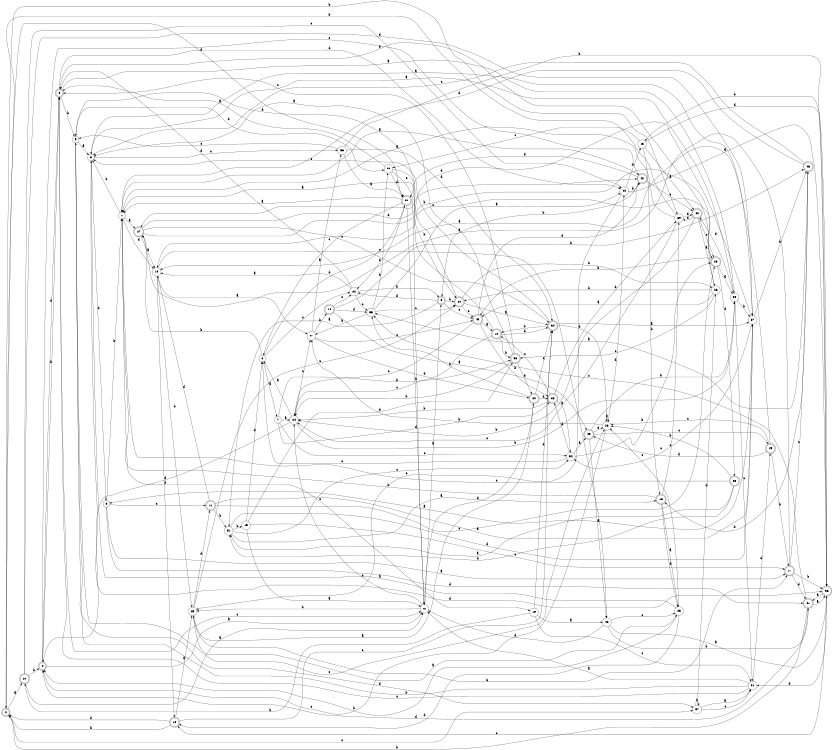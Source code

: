 digraph n47_7 {
__start0 [label="" shape="none"];

rankdir=LR;
size="8,5";

s0 [style="rounded,filled", color="black", fillcolor="white" shape="doublecircle", label="0"];
s1 [style="filled", color="black", fillcolor="white" shape="circle", label="1"];
s2 [style="filled", color="black", fillcolor="white" shape="circle", label="2"];
s3 [style="filled", color="black", fillcolor="white" shape="circle", label="3"];
s4 [style="rounded,filled", color="black", fillcolor="white" shape="doublecircle", label="4"];
s5 [style="filled", color="black", fillcolor="white" shape="circle", label="5"];
s6 [style="filled", color="black", fillcolor="white" shape="circle", label="6"];
s7 [style="filled", color="black", fillcolor="white" shape="circle", label="7"];
s8 [style="rounded,filled", color="black", fillcolor="white" shape="doublecircle", label="8"];
s9 [style="rounded,filled", color="black", fillcolor="white" shape="doublecircle", label="9"];
s10 [style="filled", color="black", fillcolor="white" shape="circle", label="10"];
s11 [style="rounded,filled", color="black", fillcolor="white" shape="doublecircle", label="11"];
s12 [style="rounded,filled", color="black", fillcolor="white" shape="doublecircle", label="12"];
s13 [style="filled", color="black", fillcolor="white" shape="circle", label="13"];
s14 [style="rounded,filled", color="black", fillcolor="white" shape="doublecircle", label="14"];
s15 [style="filled", color="black", fillcolor="white" shape="circle", label="15"];
s16 [style="rounded,filled", color="black", fillcolor="white" shape="doublecircle", label="16"];
s17 [style="rounded,filled", color="black", fillcolor="white" shape="doublecircle", label="17"];
s18 [style="rounded,filled", color="black", fillcolor="white" shape="doublecircle", label="18"];
s19 [style="filled", color="black", fillcolor="white" shape="circle", label="19"];
s20 [style="rounded,filled", color="black", fillcolor="white" shape="doublecircle", label="20"];
s21 [style="rounded,filled", color="black", fillcolor="white" shape="doublecircle", label="21"];
s22 [style="filled", color="black", fillcolor="white" shape="circle", label="22"];
s23 [style="rounded,filled", color="black", fillcolor="white" shape="doublecircle", label="23"];
s24 [style="filled", color="black", fillcolor="white" shape="circle", label="24"];
s25 [style="filled", color="black", fillcolor="white" shape="circle", label="25"];
s26 [style="filled", color="black", fillcolor="white" shape="circle", label="26"];
s27 [style="rounded,filled", color="black", fillcolor="white" shape="doublecircle", label="27"];
s28 [style="filled", color="black", fillcolor="white" shape="circle", label="28"];
s29 [style="rounded,filled", color="black", fillcolor="white" shape="doublecircle", label="29"];
s30 [style="filled", color="black", fillcolor="white" shape="circle", label="30"];
s31 [style="filled", color="black", fillcolor="white" shape="circle", label="31"];
s32 [style="rounded,filled", color="black", fillcolor="white" shape="doublecircle", label="32"];
s33 [style="rounded,filled", color="black", fillcolor="white" shape="doublecircle", label="33"];
s34 [style="rounded,filled", color="black", fillcolor="white" shape="doublecircle", label="34"];
s35 [style="filled", color="black", fillcolor="white" shape="circle", label="35"];
s36 [style="rounded,filled", color="black", fillcolor="white" shape="doublecircle", label="36"];
s37 [style="filled", color="black", fillcolor="white" shape="circle", label="37"];
s38 [style="filled", color="black", fillcolor="white" shape="circle", label="38"];
s39 [style="filled", color="black", fillcolor="white" shape="circle", label="39"];
s40 [style="rounded,filled", color="black", fillcolor="white" shape="doublecircle", label="40"];
s41 [style="filled", color="black", fillcolor="white" shape="circle", label="41"];
s42 [style="rounded,filled", color="black", fillcolor="white" shape="doublecircle", label="42"];
s43 [style="rounded,filled", color="black", fillcolor="white" shape="doublecircle", label="43"];
s44 [style="filled", color="black", fillcolor="white" shape="circle", label="44"];
s45 [style="rounded,filled", color="black", fillcolor="white" shape="doublecircle", label="45"];
s46 [style="rounded,filled", color="black", fillcolor="white" shape="doublecircle", label="46"];
s47 [style="filled", color="black", fillcolor="white" shape="circle", label="47"];
s48 [style="filled", color="black", fillcolor="white" shape="circle", label="48"];
s49 [style="rounded,filled", color="black", fillcolor="white" shape="doublecircle", label="49"];
s50 [style="rounded,filled", color="black", fillcolor="white" shape="doublecircle", label="50"];
s51 [style="filled", color="black", fillcolor="white" shape="circle", label="51"];
s52 [style="rounded,filled", color="black", fillcolor="white" shape="doublecircle", label="52"];
s53 [style="rounded,filled", color="black", fillcolor="white" shape="doublecircle", label="53"];
s54 [style="filled", color="black", fillcolor="white" shape="circle", label="54"];
s55 [style="filled", color="black", fillcolor="white" shape="circle", label="55"];
s56 [style="filled", color="black", fillcolor="white" shape="circle", label="56"];
s57 [style="filled", color="black", fillcolor="white" shape="circle", label="57"];
s0 -> s29 [label="a"];
s0 -> s39 [label="b"];
s0 -> s57 [label="c"];
s0 -> s52 [label="d"];
s1 -> s27 [label="a"];
s1 -> s3 [label="b"];
s1 -> s19 [label="c"];
s1 -> s10 [label="d"];
s2 -> s7 [label="a"];
s2 -> s27 [label="b"];
s2 -> s22 [label="c"];
s2 -> s52 [label="d"];
s3 -> s37 [label="a"];
s3 -> s6 [label="b"];
s3 -> s56 [label="c"];
s3 -> s36 [label="d"];
s4 -> s41 [label="a"];
s4 -> s8 [label="b"];
s4 -> s42 [label="c"];
s4 -> s8 [label="d"];
s5 -> s3 [label="a"];
s5 -> s38 [label="b"];
s5 -> s28 [label="c"];
s5 -> s57 [label="d"];
s6 -> s17 [label="a"];
s6 -> s1 [label="b"];
s6 -> s11 [label="c"];
s6 -> s21 [label="d"];
s7 -> s24 [label="a"];
s7 -> s53 [label="b"];
s7 -> s54 [label="c"];
s7 -> s32 [label="d"];
s8 -> s30 [label="a"];
s8 -> s5 [label="b"];
s8 -> s41 [label="c"];
s8 -> s44 [label="d"];
s9 -> s51 [label="a"];
s9 -> s50 [label="b"];
s9 -> s43 [label="c"];
s9 -> s22 [label="d"];
s10 -> s47 [label="a"];
s10 -> s35 [label="b"];
s10 -> s48 [label="c"];
s10 -> s18 [label="d"];
s11 -> s37 [label="a"];
s11 -> s51 [label="b"];
s11 -> s23 [label="c"];
s11 -> s10 [label="d"];
s12 -> s1 [label="a"];
s12 -> s53 [label="b"];
s12 -> s24 [label="c"];
s12 -> s34 [label="d"];
s13 -> s40 [label="a"];
s13 -> s16 [label="b"];
s13 -> s38 [label="c"];
s13 -> s36 [label="d"];
s14 -> s45 [label="a"];
s14 -> s46 [label="b"];
s14 -> s22 [label="c"];
s14 -> s55 [label="d"];
s15 -> s41 [label="a"];
s15 -> s2 [label="b"];
s15 -> s17 [label="c"];
s15 -> s53 [label="d"];
s16 -> s25 [label="a"];
s16 -> s1 [label="b"];
s16 -> s39 [label="c"];
s16 -> s25 [label="d"];
s17 -> s27 [label="a"];
s17 -> s36 [label="b"];
s17 -> s46 [label="c"];
s17 -> s21 [label="d"];
s18 -> s35 [label="a"];
s18 -> s0 [label="b"];
s18 -> s34 [label="c"];
s18 -> s0 [label="d"];
s19 -> s48 [label="a"];
s19 -> s29 [label="b"];
s19 -> s31 [label="c"];
s19 -> s34 [label="d"];
s20 -> s35 [label="a"];
s20 -> s55 [label="b"];
s20 -> s34 [label="c"];
s20 -> s32 [label="d"];
s21 -> s36 [label="a"];
s21 -> s0 [label="b"];
s21 -> s55 [label="c"];
s21 -> s4 [label="d"];
s22 -> s10 [label="a"];
s22 -> s9 [label="b"];
s22 -> s55 [label="c"];
s22 -> s8 [label="d"];
s23 -> s30 [label="a"];
s23 -> s43 [label="b"];
s23 -> s10 [label="c"];
s23 -> s33 [label="d"];
s24 -> s2 [label="a"];
s24 -> s30 [label="b"];
s24 -> s47 [label="c"];
s24 -> s4 [label="d"];
s25 -> s3 [label="a"];
s25 -> s4 [label="b"];
s25 -> s28 [label="c"];
s25 -> s18 [label="d"];
s26 -> s43 [label="a"];
s26 -> s50 [label="b"];
s26 -> s53 [label="c"];
s26 -> s8 [label="d"];
s27 -> s10 [label="a"];
s27 -> s23 [label="b"];
s27 -> s34 [label="c"];
s27 -> s42 [label="d"];
s28 -> s28 [label="a"];
s28 -> s47 [label="b"];
s28 -> s4 [label="c"];
s28 -> s44 [label="d"];
s29 -> s41 [label="a"];
s29 -> s4 [label="b"];
s29 -> s44 [label="c"];
s29 -> s37 [label="d"];
s30 -> s3 [label="a"];
s30 -> s37 [label="b"];
s30 -> s31 [label="c"];
s30 -> s40 [label="d"];
s31 -> s41 [label="a"];
s31 -> s5 [label="b"];
s31 -> s8 [label="c"];
s31 -> s49 [label="d"];
s32 -> s54 [label="a"];
s32 -> s24 [label="b"];
s32 -> s12 [label="c"];
s32 -> s39 [label="d"];
s33 -> s51 [label="a"];
s33 -> s28 [label="b"];
s33 -> s2 [label="c"];
s33 -> s51 [label="d"];
s34 -> s37 [label="a"];
s34 -> s12 [label="b"];
s34 -> s3 [label="c"];
s34 -> s28 [label="d"];
s35 -> s25 [label="a"];
s35 -> s17 [label="b"];
s35 -> s50 [label="c"];
s35 -> s11 [label="d"];
s36 -> s21 [label="a"];
s36 -> s13 [label="b"];
s36 -> s18 [label="c"];
s36 -> s31 [label="d"];
s37 -> s6 [label="a"];
s37 -> s46 [label="b"];
s37 -> s54 [label="c"];
s37 -> s27 [label="d"];
s38 -> s8 [label="a"];
s38 -> s50 [label="b"];
s38 -> s41 [label="c"];
s38 -> s52 [label="d"];
s39 -> s1 [label="a"];
s39 -> s0 [label="b"];
s39 -> s24 [label="c"];
s39 -> s40 [label="d"];
s40 -> s26 [label="a"];
s40 -> s24 [label="b"];
s40 -> s23 [label="c"];
s40 -> s39 [label="d"];
s41 -> s9 [label="a"];
s41 -> s35 [label="b"];
s41 -> s24 [label="c"];
s41 -> s20 [label="d"];
s42 -> s1 [label="a"];
s42 -> s9 [label="b"];
s42 -> s40 [label="c"];
s42 -> s52 [label="d"];
s43 -> s12 [label="a"];
s43 -> s32 [label="b"];
s43 -> s24 [label="c"];
s43 -> s42 [label="d"];
s44 -> s36 [label="a"];
s44 -> s13 [label="b"];
s44 -> s35 [label="c"];
s44 -> s42 [label="d"];
s45 -> s48 [label="a"];
s45 -> s30 [label="b"];
s45 -> s49 [label="c"];
s45 -> s28 [label="d"];
s46 -> s55 [label="a"];
s46 -> s16 [label="b"];
s46 -> s3 [label="c"];
s46 -> s1 [label="d"];
s47 -> s56 [label="a"];
s47 -> s14 [label="b"];
s47 -> s43 [label="c"];
s47 -> s20 [label="d"];
s48 -> s36 [label="a"];
s48 -> s21 [label="b"];
s48 -> s25 [label="c"];
s48 -> s41 [label="d"];
s49 -> s10 [label="a"];
s49 -> s17 [label="b"];
s49 -> s28 [label="c"];
s49 -> s45 [label="d"];
s50 -> s34 [label="a"];
s50 -> s26 [label="b"];
s50 -> s43 [label="c"];
s50 -> s5 [label="d"];
s51 -> s16 [label="a"];
s51 -> s15 [label="b"];
s51 -> s54 [label="c"];
s51 -> s37 [label="d"];
s52 -> s1 [label="a"];
s52 -> s41 [label="b"];
s52 -> s2 [label="c"];
s52 -> s22 [label="d"];
s53 -> s3 [label="a"];
s53 -> s24 [label="b"];
s53 -> s8 [label="c"];
s53 -> s20 [label="d"];
s54 -> s45 [label="a"];
s54 -> s23 [label="b"];
s54 -> s1 [label="c"];
s54 -> s32 [label="d"];
s55 -> s44 [label="a"];
s55 -> s47 [label="b"];
s55 -> s50 [label="c"];
s55 -> s38 [label="d"];
s56 -> s52 [label="a"];
s56 -> s36 [label="b"];
s56 -> s5 [label="c"];
s56 -> s34 [label="d"];
s57 -> s31 [label="a"];
s57 -> s57 [label="b"];
s57 -> s31 [label="c"];
s57 -> s26 [label="d"];

}